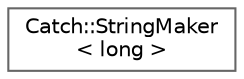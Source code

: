 digraph "Graphical Class Hierarchy"
{
 // LATEX_PDF_SIZE
  bgcolor="transparent";
  edge [fontname=Helvetica,fontsize=10,labelfontname=Helvetica,labelfontsize=10];
  node [fontname=Helvetica,fontsize=10,shape=box,height=0.2,width=0.4];
  rankdir="LR";
  Node0 [id="Node000000",label="Catch::StringMaker\l\< long \>",height=0.2,width=0.4,color="grey40", fillcolor="white", style="filled",URL="$struct_catch_1_1_string_maker_3_01long_01_4.html",tooltip=" "];
}
